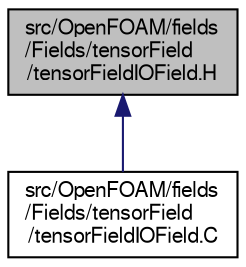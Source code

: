 digraph "src/OpenFOAM/fields/Fields/tensorField/tensorFieldIOField.H"
{
  bgcolor="transparent";
  edge [fontname="FreeSans",fontsize="10",labelfontname="FreeSans",labelfontsize="10"];
  node [fontname="FreeSans",fontsize="10",shape=record];
  Node110 [label="src/OpenFOAM/fields\l/Fields/tensorField\l/tensorFieldIOField.H",height=0.2,width=0.4,color="black", fillcolor="grey75", style="filled", fontcolor="black"];
  Node110 -> Node111 [dir="back",color="midnightblue",fontsize="10",style="solid",fontname="FreeSans"];
  Node111 [label="src/OpenFOAM/fields\l/Fields/tensorField\l/tensorFieldIOField.C",height=0.2,width=0.4,color="black",URL="$a09719.html",tooltip="tensorField with IO. "];
}
